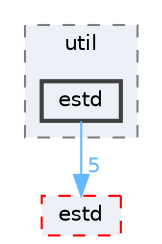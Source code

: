 digraph "estd"
{
 // LATEX_PDF_SIZE
  bgcolor="transparent";
  edge [fontname=Helvetica,fontsize=10,labelfontname=Helvetica,labelfontsize=10];
  node [fontname=Helvetica,fontsize=10,shape=box,height=0.2,width=0.4];
  compound=true
  subgraph clusterdir_12dcd59c802ef7fc158ecdfc2ed25eac {
    graph [ bgcolor="#edf0f7", pencolor="grey50", label="util", fontname=Helvetica,fontsize=10 style="filled,dashed", URL="dir_12dcd59c802ef7fc158ecdfc2ed25eac.html",tooltip=""]
  dir_aa911eaf0798a04fbc601dddb6b10832 [label="estd", fillcolor="#edf0f7", color="grey25", style="filled,bold", URL="dir_aa911eaf0798a04fbc601dddb6b10832.html",tooltip=""];
  }
  dir_705ed472854f071e46e92f9933f4d565 [label="estd", fillcolor="#edf0f7", color="red", style="filled,dashed", URL="dir_705ed472854f071e46e92f9933f4d565.html",tooltip=""];
  dir_aa911eaf0798a04fbc601dddb6b10832->dir_705ed472854f071e46e92f9933f4d565 [headlabel="5", labeldistance=1.5 headhref="dir_000078_000075.html" href="dir_000078_000075.html" color="steelblue1" fontcolor="steelblue1"];
}
